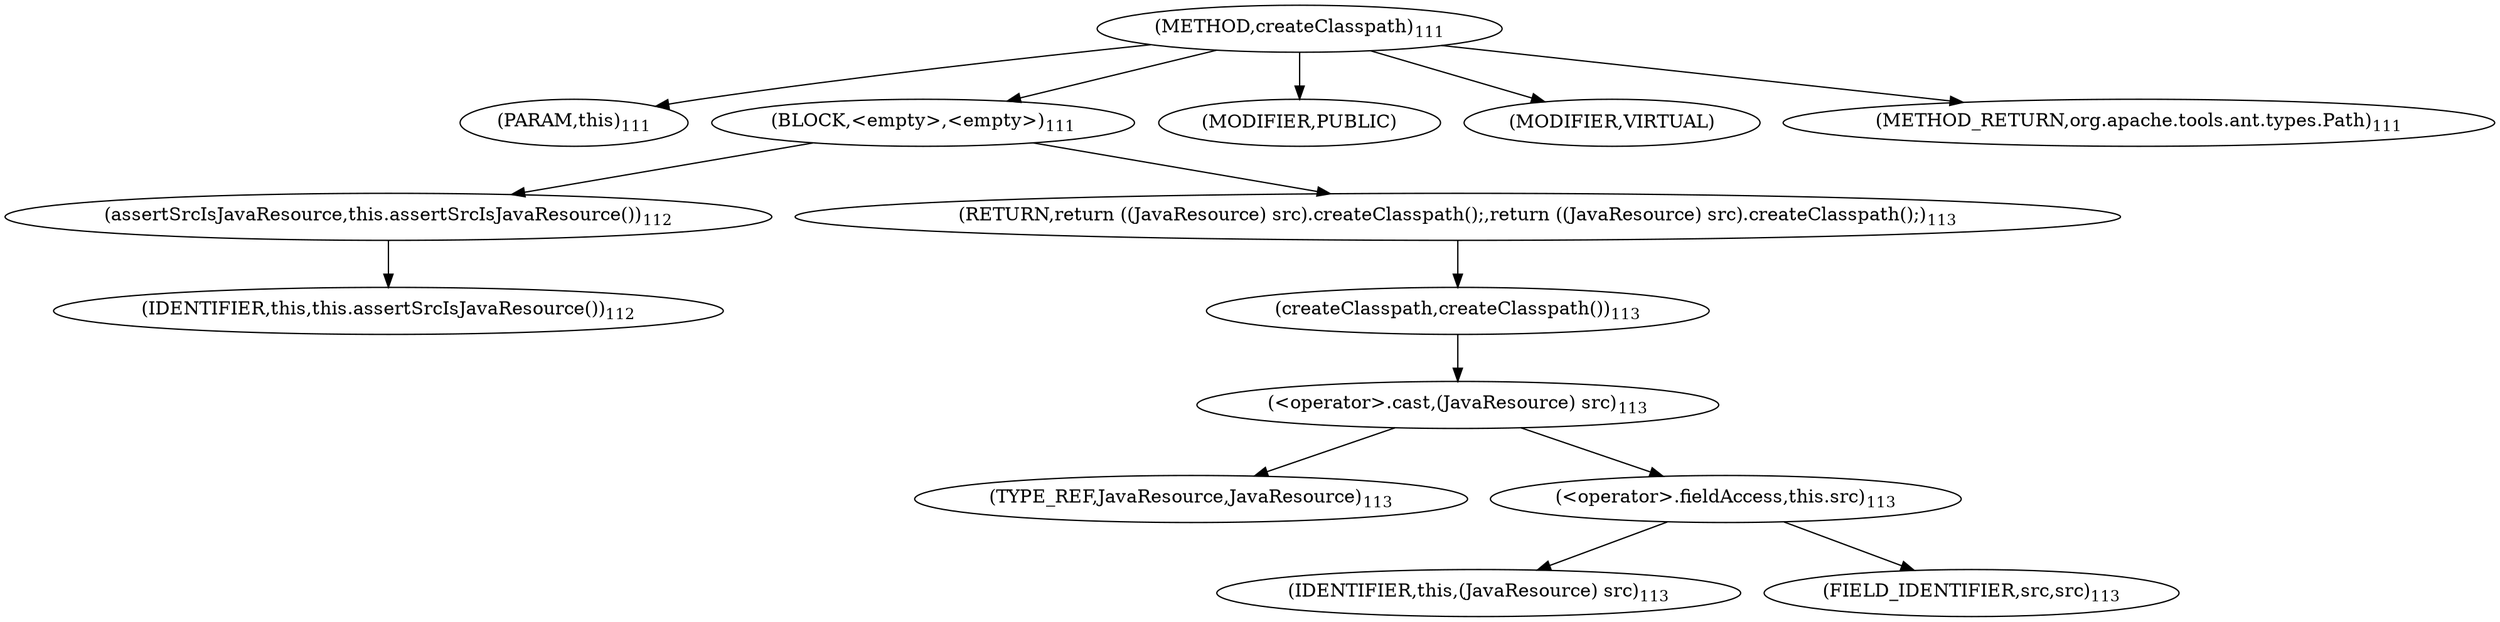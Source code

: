 digraph "createClasspath" {  
"111" [label = <(METHOD,createClasspath)<SUB>111</SUB>> ]
"12" [label = <(PARAM,this)<SUB>111</SUB>> ]
"112" [label = <(BLOCK,&lt;empty&gt;,&lt;empty&gt;)<SUB>111</SUB>> ]
"113" [label = <(assertSrcIsJavaResource,this.assertSrcIsJavaResource())<SUB>112</SUB>> ]
"11" [label = <(IDENTIFIER,this,this.assertSrcIsJavaResource())<SUB>112</SUB>> ]
"114" [label = <(RETURN,return ((JavaResource) src).createClasspath();,return ((JavaResource) src).createClasspath();)<SUB>113</SUB>> ]
"115" [label = <(createClasspath,createClasspath())<SUB>113</SUB>> ]
"116" [label = <(&lt;operator&gt;.cast,(JavaResource) src)<SUB>113</SUB>> ]
"117" [label = <(TYPE_REF,JavaResource,JavaResource)<SUB>113</SUB>> ]
"118" [label = <(&lt;operator&gt;.fieldAccess,this.src)<SUB>113</SUB>> ]
"119" [label = <(IDENTIFIER,this,(JavaResource) src)<SUB>113</SUB>> ]
"120" [label = <(FIELD_IDENTIFIER,src,src)<SUB>113</SUB>> ]
"121" [label = <(MODIFIER,PUBLIC)> ]
"122" [label = <(MODIFIER,VIRTUAL)> ]
"123" [label = <(METHOD_RETURN,org.apache.tools.ant.types.Path)<SUB>111</SUB>> ]
  "111" -> "12" 
  "111" -> "112" 
  "111" -> "121" 
  "111" -> "122" 
  "111" -> "123" 
  "112" -> "113" 
  "112" -> "114" 
  "113" -> "11" 
  "114" -> "115" 
  "115" -> "116" 
  "116" -> "117" 
  "116" -> "118" 
  "118" -> "119" 
  "118" -> "120" 
}
